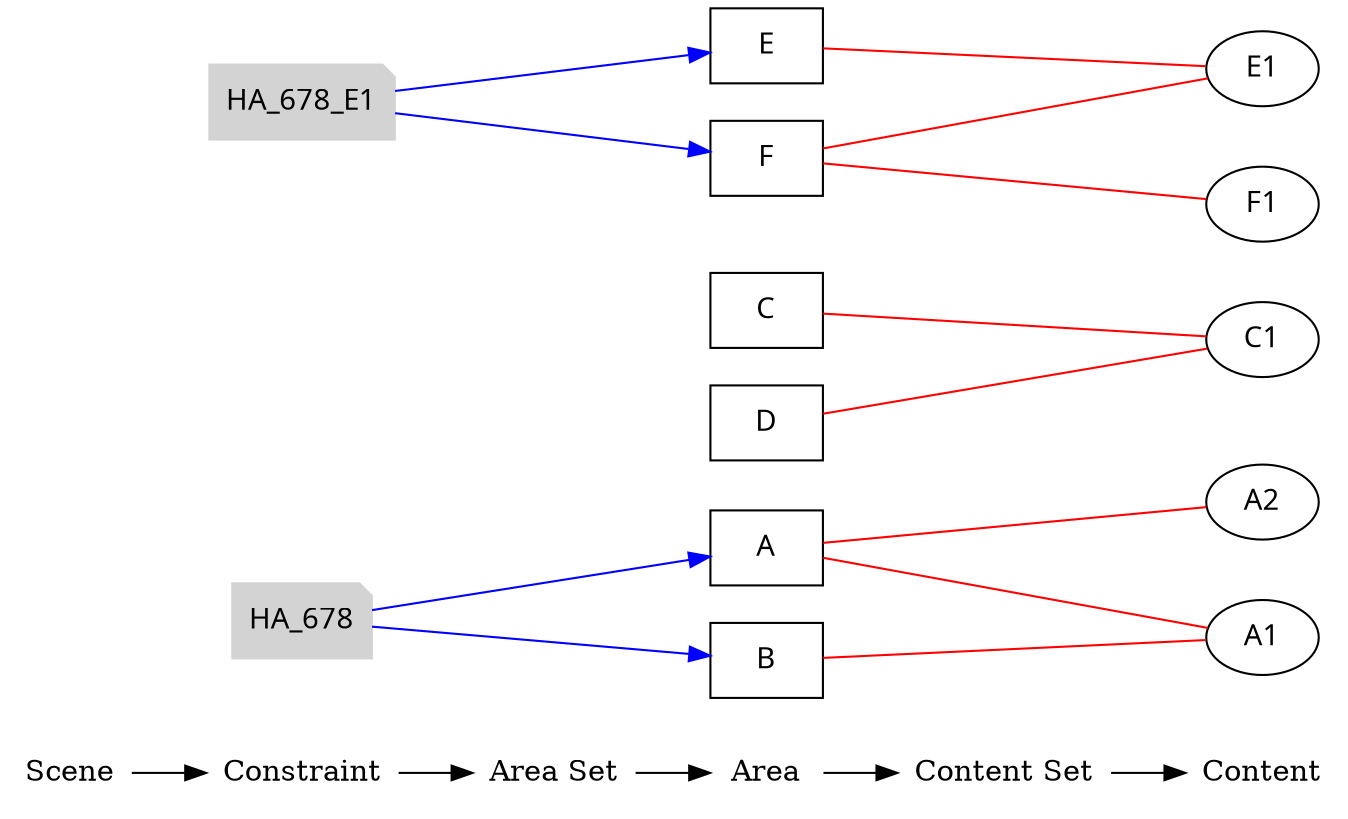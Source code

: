 digraph rule_objects_graph {
	rankdir = LR;
	charset="utf-8";
	clusterrank = global;
	
	node [shape = plaintext];
	Scene -> Constraint -> "Area Set" -> Area -> "Content Set" -> Content; 
	{ rank = same;
		node [shape = box];
		{
			Area;

			e1 [label="A", fontname="Meiryo UI"];
			e2 [label="B", fontname="Meiryo UI"];
			e3 [label="C", fontname="Meiryo UI"];
			e4 [label="D", fontname="Meiryo UI"];
			e5 [label="E", fontname="Meiryo UI"];
			e6 [label="F", fontname="Meiryo UI"];
		}
	}
	
	{ rank = same;
		node [shape = ellipse];
		{
			Content;

			e7 [label="A1", fontname="Meiryo UI"];
			e8 [label="A2", fontname="Meiryo UI"];
			e9 [label="C1", fontname="Meiryo UI"];
			e10 [label="E1", fontname="Meiryo UI"];
			e11 [label="F1", fontname="Meiryo UI"];

		}
	}
	
	{
		subgraph subareaset {
			"Area Set";
			node [shape = box, style = filled, color = lightpink];


		}
	}


	
	{
		subgraph subcontentset {
			"Content Set";
			node [shape = ellipse, style = filled, color = palegreen];


		}
	}



	

	

	e1 -> e7 [dir=none, color=red];
	e2 -> e7 [dir=none, color=red];
	e1 -> e8 [dir=none, color=red];
	e3 -> e9 [dir=none, color=red];
	e4 -> e9 [dir=none, color=red];
	e5 -> e10 [dir=none, color=red];
	e6 -> e10 [dir=none, color=red];
	e6 -> e11 [dir=none, color=red];
	

	

	subgraph scene { rank = same;
		node [shape = circle, style = filled, color = lightblue];
		{
			"Scene";

		}
	}

	{ rank = same;
		node [shape = note, style = filled, color = lightgrey];
		{
			"Constraint";
			e12 [label="HA_678", fontname="Meiryo UI"];
			e13 [label="HA_678_E1", fontname="Meiryo UI"];
		}
	}
	
	{ rank = same;
		node [shape = note, style = filled, color = lavenderblush2];
		{
			"Constraint";
		}
	}

	{ rank = same;
		node [shape = note, style = filled, color = lightpink2];
		{
			"Constraint";
		}
	}

	e12 -> e2 [color=blue];
	e12 -> e1 [color=blue];
	e13 -> e6 [color=blue];
	e13 -> e5 [color=blue];
	

	

	
}


